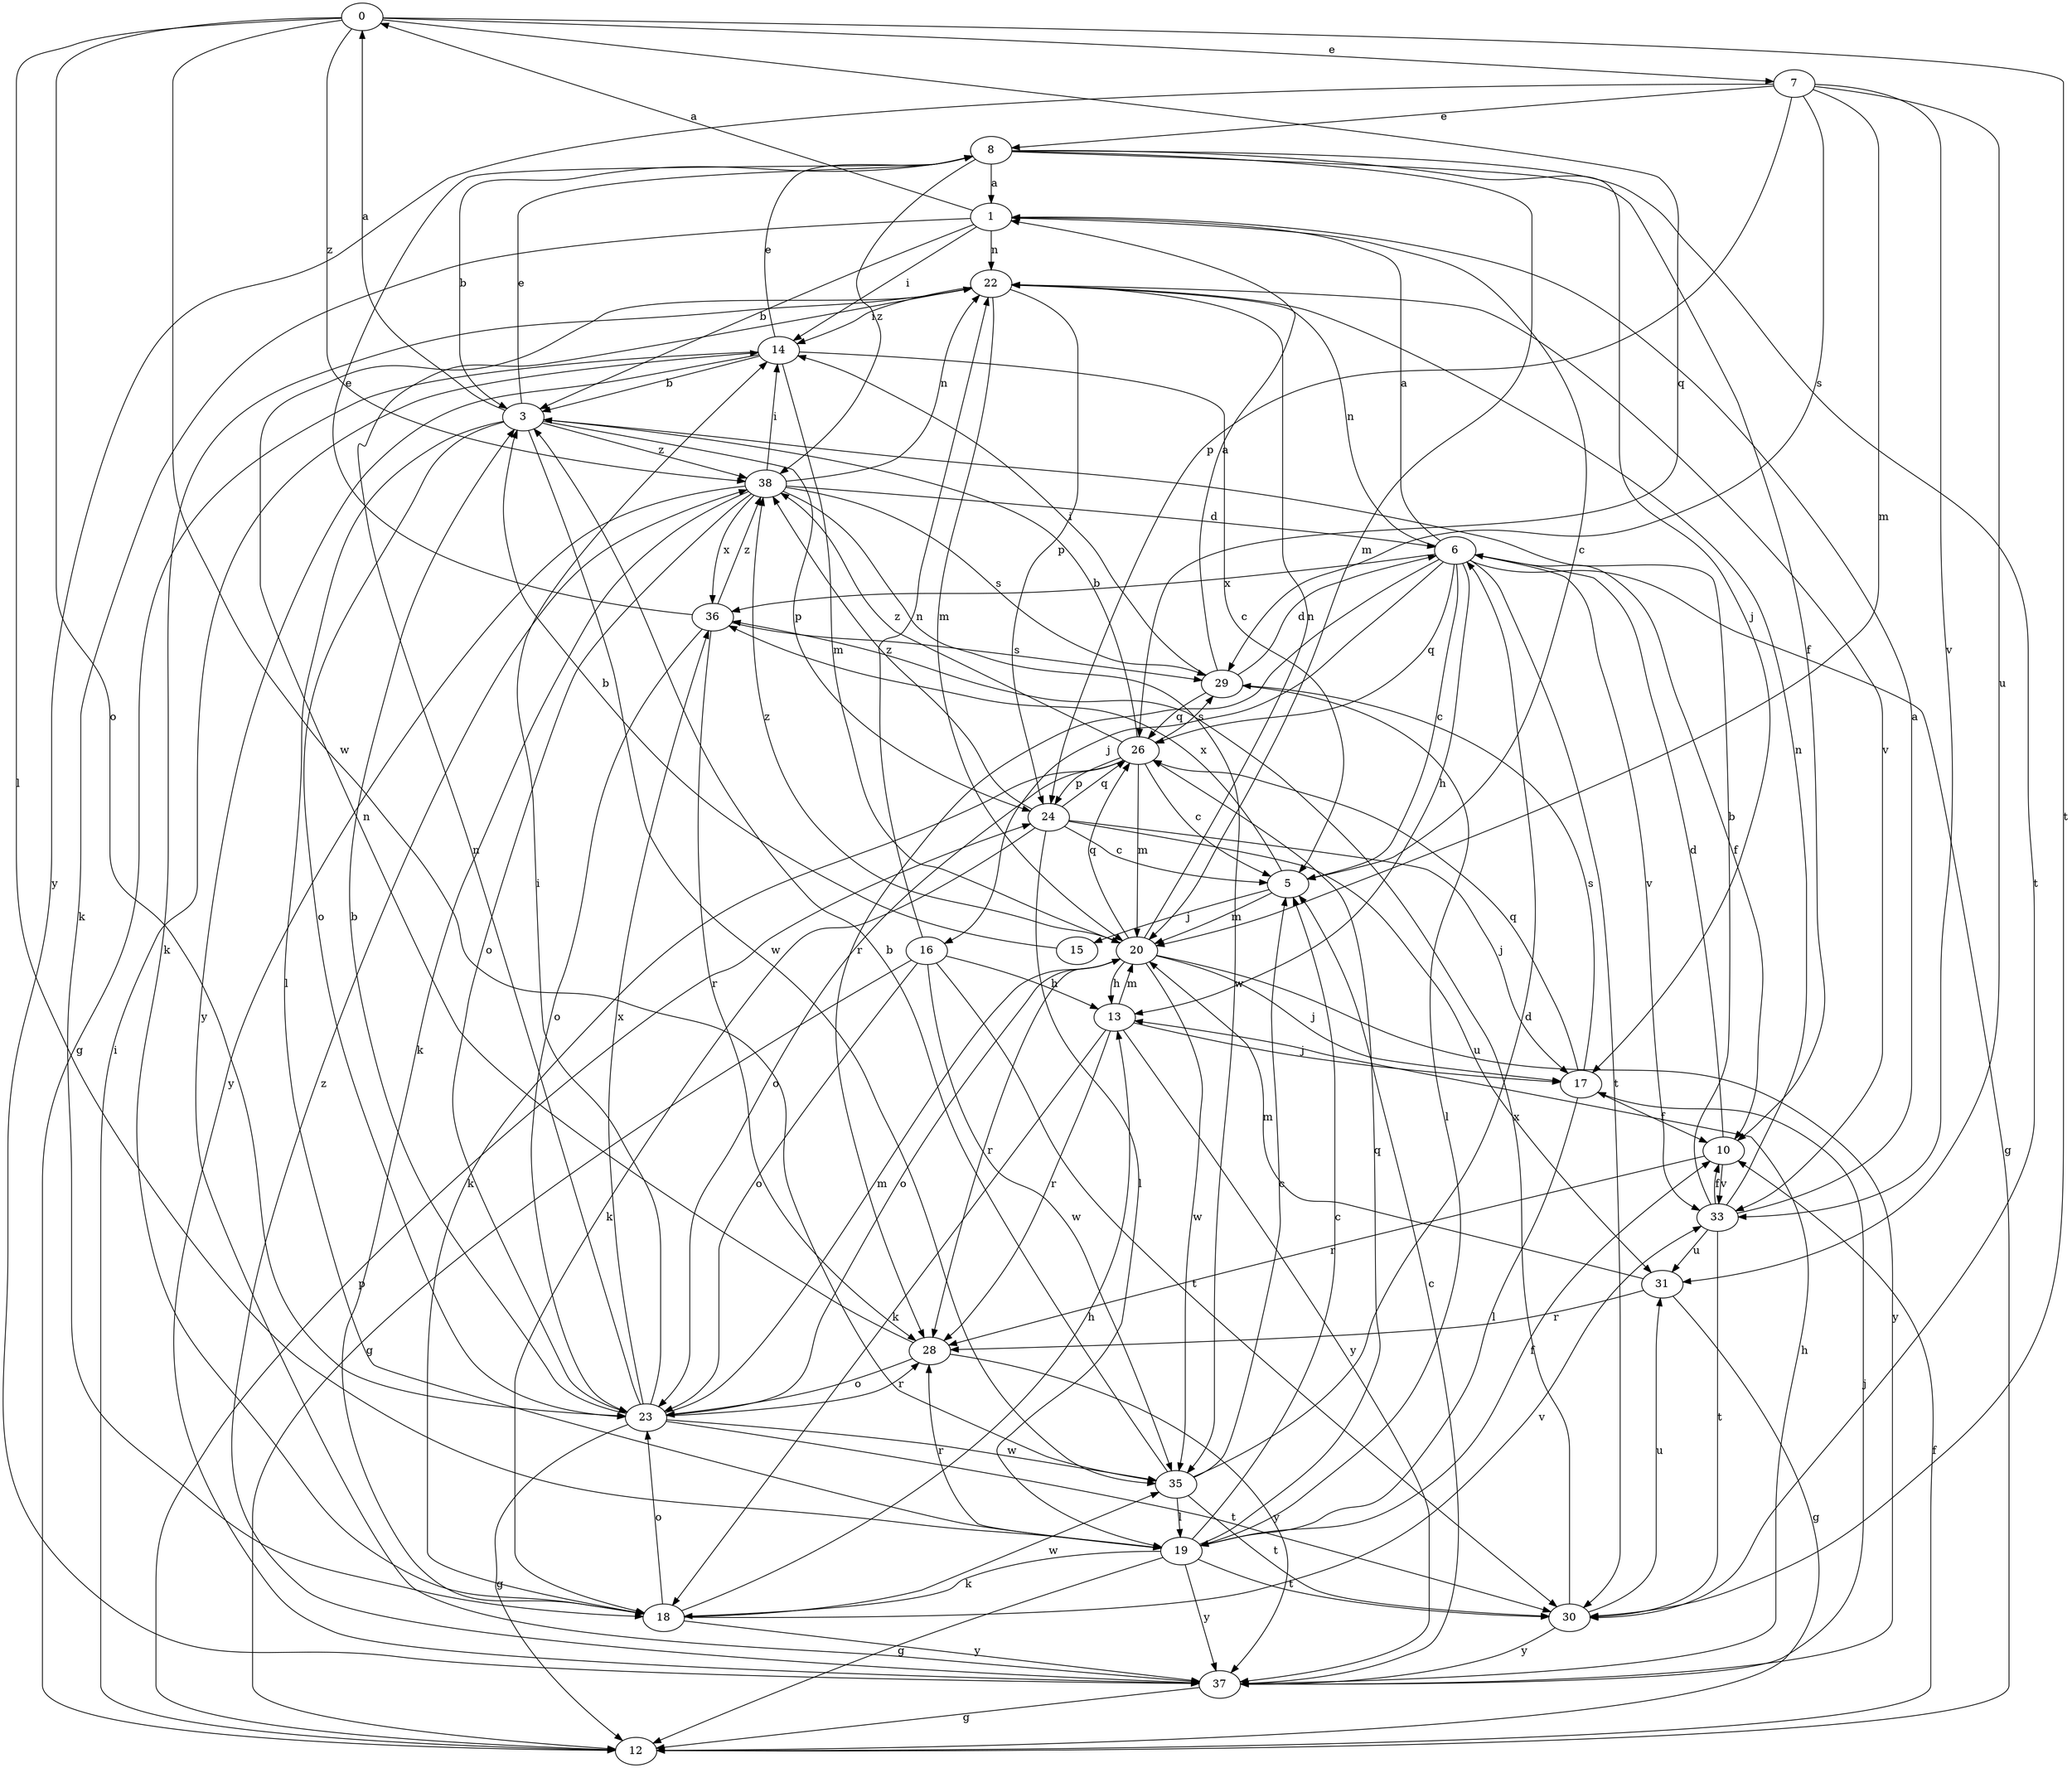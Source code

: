 strict digraph  {
0;
1;
3;
5;
6;
7;
8;
10;
12;
13;
14;
15;
16;
17;
18;
19;
20;
22;
23;
24;
26;
28;
29;
30;
31;
33;
35;
36;
37;
38;
0 -> 7  [label=e];
0 -> 19  [label=l];
0 -> 23  [label=o];
0 -> 26  [label=q];
0 -> 30  [label=t];
0 -> 35  [label=w];
0 -> 38  [label=z];
1 -> 0  [label=a];
1 -> 3  [label=b];
1 -> 5  [label=c];
1 -> 14  [label=i];
1 -> 18  [label=k];
1 -> 22  [label=n];
3 -> 0  [label=a];
3 -> 8  [label=e];
3 -> 19  [label=l];
3 -> 23  [label=o];
3 -> 24  [label=p];
3 -> 35  [label=w];
3 -> 38  [label=z];
5 -> 15  [label=j];
5 -> 20  [label=m];
5 -> 36  [label=x];
6 -> 1  [label=a];
6 -> 5  [label=c];
6 -> 10  [label=f];
6 -> 12  [label=g];
6 -> 13  [label=h];
6 -> 16  [label=j];
6 -> 22  [label=n];
6 -> 26  [label=q];
6 -> 28  [label=r];
6 -> 30  [label=t];
6 -> 33  [label=v];
6 -> 36  [label=x];
7 -> 8  [label=e];
7 -> 20  [label=m];
7 -> 24  [label=p];
7 -> 29  [label=s];
7 -> 31  [label=u];
7 -> 33  [label=v];
7 -> 37  [label=y];
8 -> 1  [label=a];
8 -> 3  [label=b];
8 -> 10  [label=f];
8 -> 17  [label=j];
8 -> 20  [label=m];
8 -> 30  [label=t];
8 -> 38  [label=z];
10 -> 6  [label=d];
10 -> 28  [label=r];
10 -> 33  [label=v];
12 -> 10  [label=f];
12 -> 14  [label=i];
12 -> 24  [label=p];
13 -> 17  [label=j];
13 -> 18  [label=k];
13 -> 20  [label=m];
13 -> 28  [label=r];
13 -> 37  [label=y];
14 -> 3  [label=b];
14 -> 5  [label=c];
14 -> 8  [label=e];
14 -> 12  [label=g];
14 -> 20  [label=m];
14 -> 37  [label=y];
15 -> 3  [label=b];
16 -> 12  [label=g];
16 -> 13  [label=h];
16 -> 22  [label=n];
16 -> 23  [label=o];
16 -> 30  [label=t];
16 -> 35  [label=w];
17 -> 10  [label=f];
17 -> 19  [label=l];
17 -> 26  [label=q];
17 -> 29  [label=s];
18 -> 13  [label=h];
18 -> 23  [label=o];
18 -> 33  [label=v];
18 -> 35  [label=w];
18 -> 37  [label=y];
19 -> 5  [label=c];
19 -> 10  [label=f];
19 -> 12  [label=g];
19 -> 18  [label=k];
19 -> 26  [label=q];
19 -> 28  [label=r];
19 -> 30  [label=t];
19 -> 37  [label=y];
20 -> 13  [label=h];
20 -> 17  [label=j];
20 -> 22  [label=n];
20 -> 23  [label=o];
20 -> 26  [label=q];
20 -> 28  [label=r];
20 -> 35  [label=w];
20 -> 37  [label=y];
20 -> 38  [label=z];
22 -> 14  [label=i];
22 -> 18  [label=k];
22 -> 20  [label=m];
22 -> 24  [label=p];
22 -> 33  [label=v];
23 -> 3  [label=b];
23 -> 12  [label=g];
23 -> 14  [label=i];
23 -> 20  [label=m];
23 -> 22  [label=n];
23 -> 28  [label=r];
23 -> 30  [label=t];
23 -> 35  [label=w];
23 -> 36  [label=x];
24 -> 5  [label=c];
24 -> 17  [label=j];
24 -> 18  [label=k];
24 -> 19  [label=l];
24 -> 26  [label=q];
24 -> 31  [label=u];
24 -> 38  [label=z];
26 -> 3  [label=b];
26 -> 5  [label=c];
26 -> 18  [label=k];
26 -> 20  [label=m];
26 -> 23  [label=o];
26 -> 24  [label=p];
26 -> 29  [label=s];
26 -> 38  [label=z];
28 -> 22  [label=n];
28 -> 23  [label=o];
28 -> 37  [label=y];
29 -> 1  [label=a];
29 -> 6  [label=d];
29 -> 14  [label=i];
29 -> 19  [label=l];
29 -> 26  [label=q];
30 -> 31  [label=u];
30 -> 36  [label=x];
30 -> 37  [label=y];
31 -> 12  [label=g];
31 -> 20  [label=m];
31 -> 28  [label=r];
33 -> 1  [label=a];
33 -> 3  [label=b];
33 -> 10  [label=f];
33 -> 22  [label=n];
33 -> 30  [label=t];
33 -> 31  [label=u];
35 -> 3  [label=b];
35 -> 5  [label=c];
35 -> 6  [label=d];
35 -> 19  [label=l];
35 -> 30  [label=t];
36 -> 8  [label=e];
36 -> 23  [label=o];
36 -> 28  [label=r];
36 -> 29  [label=s];
36 -> 38  [label=z];
37 -> 5  [label=c];
37 -> 12  [label=g];
37 -> 13  [label=h];
37 -> 17  [label=j];
37 -> 38  [label=z];
38 -> 6  [label=d];
38 -> 14  [label=i];
38 -> 18  [label=k];
38 -> 22  [label=n];
38 -> 23  [label=o];
38 -> 29  [label=s];
38 -> 35  [label=w];
38 -> 36  [label=x];
38 -> 37  [label=y];
}
